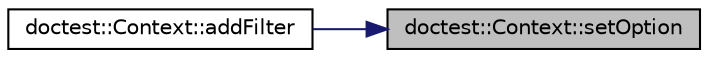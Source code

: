 digraph "doctest::Context::setOption"
{
 // LATEX_PDF_SIZE
  edge [fontname="Helvetica",fontsize="10",labelfontname="Helvetica",labelfontsize="10"];
  node [fontname="Helvetica",fontsize="10",shape=record];
  rankdir="RL";
  Node1 [label="doctest::Context::setOption",height=0.2,width=0.4,color="black", fillcolor="grey75", style="filled", fontcolor="black",tooltip=" "];
  Node1 -> Node2 [dir="back",color="midnightblue",fontsize="10",style="solid"];
  Node2 [label="doctest::Context::addFilter",height=0.2,width=0.4,color="black", fillcolor="white", style="filled",URL="$classdoctest_1_1_context.html#a60ad57a46c19db2b142468c3acac448a",tooltip=" "];
}
